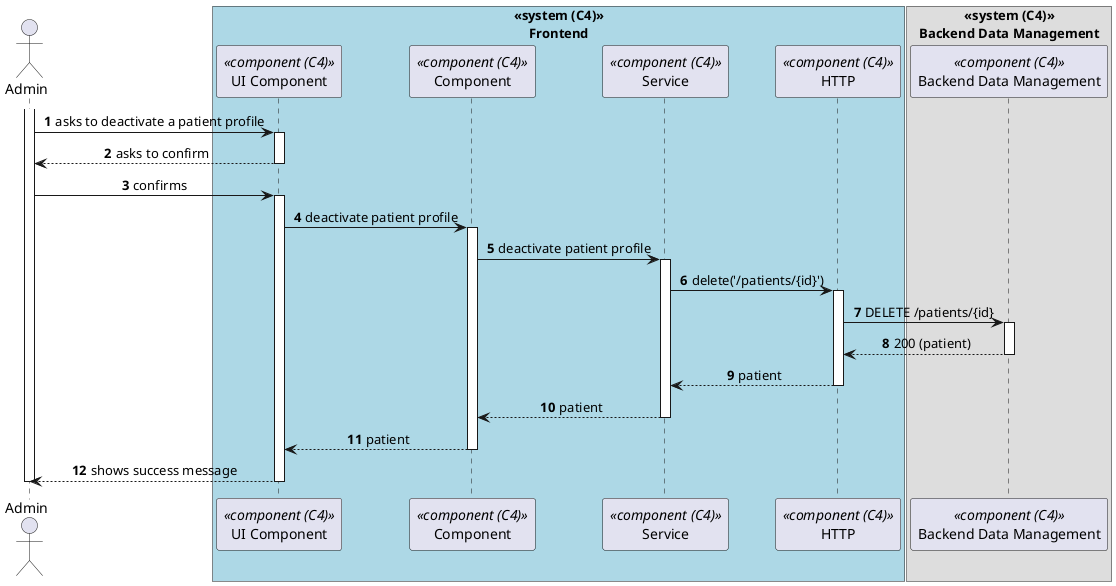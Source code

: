 @startuml process-view
autonumber
skinparam DefaultTextAlignment center
actor Admin as "Admin"
box "<<system (C4)>>\nFrontend"#LightBlue
    participant ComponentUI as "UI Component" <<component (C4)>>
    participant Component as "Component" <<component (C4)>>
    participant SRV as "Service" <<component (C4)>>
    participant HTTP as "HTTP" <<component (C4)>>
end box

box "<<system (C4)>>\nBackend Data Management"
  participant BackendDataManagement as "Backend Data Management" <<component (C4)>>
end box

activate Admin
    Admin -> ComponentUI : asks to deactivate a patient profile
    activate ComponentUI
        ComponentUI --> Admin : asks to confirm
    deactivate ComponentUI
    Admin -> ComponentUI : confirms
    activate ComponentUI
        ComponentUI -> Component : deactivate patient profile
        activate Component     
            Component -> SRV : deactivate patient profile
            activate SRV
                SRV -> HTTP : delete('/patients/{id}')
                activate HTTP
                    HTTP -> BackendDataManagement : DELETE /patients/{id}
                    activate BackendDataManagement
                        BackendDataManagement --> HTTP : 200 (patient)
                    deactivate BackendDataManagement
                    HTTP --> SRV : patient
                deactivate HTTP
                SRV --> Component : patient
            deactivate SRV
            Component --> ComponentUI : patient
        deactivate Component
    Admin <-- ComponentUI : shows success message
    deactivate ComponentUI
deactivate Admin

@enduml